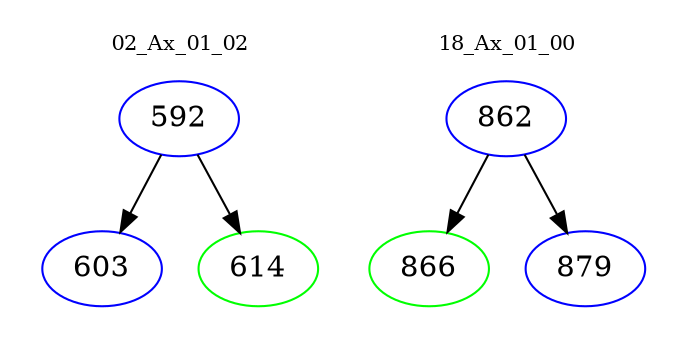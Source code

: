 digraph{
subgraph cluster_0 {
color = white
label = "02_Ax_01_02";
fontsize=10;
T0_592 [label="592", color="blue"]
T0_592 -> T0_603 [color="black"]
T0_603 [label="603", color="blue"]
T0_592 -> T0_614 [color="black"]
T0_614 [label="614", color="green"]
}
subgraph cluster_1 {
color = white
label = "18_Ax_01_00";
fontsize=10;
T1_862 [label="862", color="blue"]
T1_862 -> T1_866 [color="black"]
T1_866 [label="866", color="green"]
T1_862 -> T1_879 [color="black"]
T1_879 [label="879", color="blue"]
}
}
